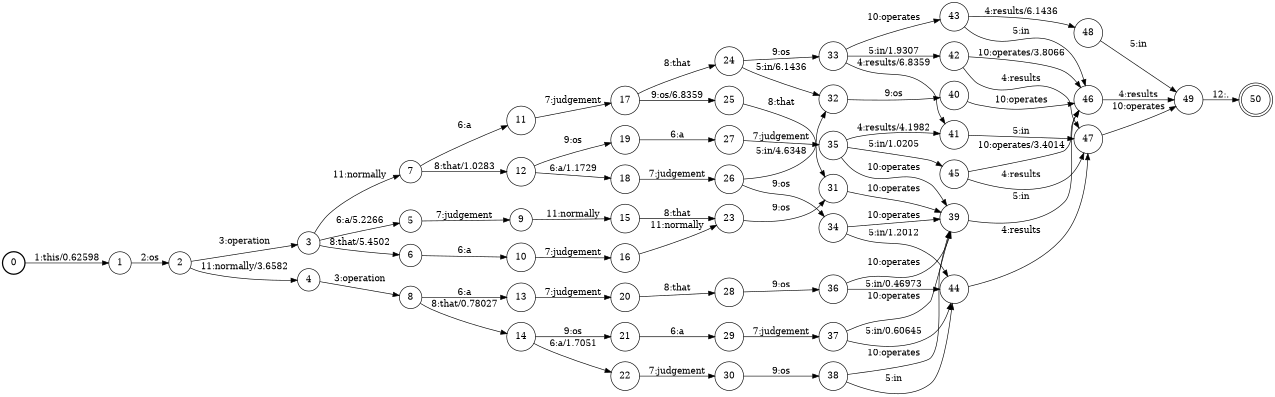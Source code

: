 digraph FST {
rankdir = LR;
size = "8.5,11";
label = "";
center = 1;
orientation = Portrait;
ranksep = "0.4";
nodesep = "0.25";
0 [label = "0", shape = circle, style = bold, fontsize = 14]
	0 -> 1 [label = "1:this/0.62598", fontsize = 14];
1 [label = "1", shape = circle, style = solid, fontsize = 14]
	1 -> 2 [label = "2:os", fontsize = 14];
2 [label = "2", shape = circle, style = solid, fontsize = 14]
	2 -> 3 [label = "3:operation", fontsize = 14];
	2 -> 4 [label = "11:normally/3.6582", fontsize = 14];
3 [label = "3", shape = circle, style = solid, fontsize = 14]
	3 -> 5 [label = "6:a/5.2266", fontsize = 14];
	3 -> 6 [label = "8:that/5.4502", fontsize = 14];
	3 -> 7 [label = "11:normally", fontsize = 14];
4 [label = "4", shape = circle, style = solid, fontsize = 14]
	4 -> 8 [label = "3:operation", fontsize = 14];
5 [label = "5", shape = circle, style = solid, fontsize = 14]
	5 -> 9 [label = "7:judgement", fontsize = 14];
6 [label = "6", shape = circle, style = solid, fontsize = 14]
	6 -> 10 [label = "6:a", fontsize = 14];
7 [label = "7", shape = circle, style = solid, fontsize = 14]
	7 -> 11 [label = "6:a", fontsize = 14];
	7 -> 12 [label = "8:that/1.0283", fontsize = 14];
8 [label = "8", shape = circle, style = solid, fontsize = 14]
	8 -> 13 [label = "6:a", fontsize = 14];
	8 -> 14 [label = "8:that/0.78027", fontsize = 14];
9 [label = "9", shape = circle, style = solid, fontsize = 14]
	9 -> 15 [label = "11:normally", fontsize = 14];
10 [label = "10", shape = circle, style = solid, fontsize = 14]
	10 -> 16 [label = "7:judgement", fontsize = 14];
11 [label = "11", shape = circle, style = solid, fontsize = 14]
	11 -> 17 [label = "7:judgement", fontsize = 14];
12 [label = "12", shape = circle, style = solid, fontsize = 14]
	12 -> 19 [label = "9:os", fontsize = 14];
	12 -> 18 [label = "6:a/1.1729", fontsize = 14];
13 [label = "13", shape = circle, style = solid, fontsize = 14]
	13 -> 20 [label = "7:judgement", fontsize = 14];
14 [label = "14", shape = circle, style = solid, fontsize = 14]
	14 -> 21 [label = "9:os", fontsize = 14];
	14 -> 22 [label = "6:a/1.7051", fontsize = 14];
15 [label = "15", shape = circle, style = solid, fontsize = 14]
	15 -> 23 [label = "8:that", fontsize = 14];
16 [label = "16", shape = circle, style = solid, fontsize = 14]
	16 -> 23 [label = "11:normally", fontsize = 14];
17 [label = "17", shape = circle, style = solid, fontsize = 14]
	17 -> 25 [label = "9:os/6.8359", fontsize = 14];
	17 -> 24 [label = "8:that", fontsize = 14];
18 [label = "18", shape = circle, style = solid, fontsize = 14]
	18 -> 26 [label = "7:judgement", fontsize = 14];
19 [label = "19", shape = circle, style = solid, fontsize = 14]
	19 -> 27 [label = "6:a", fontsize = 14];
20 [label = "20", shape = circle, style = solid, fontsize = 14]
	20 -> 28 [label = "8:that", fontsize = 14];
21 [label = "21", shape = circle, style = solid, fontsize = 14]
	21 -> 29 [label = "6:a", fontsize = 14];
22 [label = "22", shape = circle, style = solid, fontsize = 14]
	22 -> 30 [label = "7:judgement", fontsize = 14];
23 [label = "23", shape = circle, style = solid, fontsize = 14]
	23 -> 31 [label = "9:os", fontsize = 14];
24 [label = "24", shape = circle, style = solid, fontsize = 14]
	24 -> 33 [label = "9:os", fontsize = 14];
	24 -> 32 [label = "5:in/6.1436", fontsize = 14];
25 [label = "25", shape = circle, style = solid, fontsize = 14]
	25 -> 31 [label = "8:that", fontsize = 14];
26 [label = "26", shape = circle, style = solid, fontsize = 14]
	26 -> 34 [label = "9:os", fontsize = 14];
	26 -> 32 [label = "5:in/4.6348", fontsize = 14];
27 [label = "27", shape = circle, style = solid, fontsize = 14]
	27 -> 35 [label = "7:judgement", fontsize = 14];
28 [label = "28", shape = circle, style = solid, fontsize = 14]
	28 -> 36 [label = "9:os", fontsize = 14];
29 [label = "29", shape = circle, style = solid, fontsize = 14]
	29 -> 37 [label = "7:judgement", fontsize = 14];
30 [label = "30", shape = circle, style = solid, fontsize = 14]
	30 -> 38 [label = "9:os", fontsize = 14];
31 [label = "31", shape = circle, style = solid, fontsize = 14]
	31 -> 39 [label = "10:operates", fontsize = 14];
32 [label = "32", shape = circle, style = solid, fontsize = 14]
	32 -> 40 [label = "9:os", fontsize = 14];
33 [label = "33", shape = circle, style = solid, fontsize = 14]
	33 -> 41 [label = "4:results/6.8359", fontsize = 14];
	33 -> 42 [label = "5:in/1.9307", fontsize = 14];
	33 -> 43 [label = "10:operates", fontsize = 14];
34 [label = "34", shape = circle, style = solid, fontsize = 14]
	34 -> 44 [label = "5:in/1.2012", fontsize = 14];
	34 -> 39 [label = "10:operates", fontsize = 14];
35 [label = "35", shape = circle, style = solid, fontsize = 14]
	35 -> 41 [label = "4:results/4.1982", fontsize = 14];
	35 -> 45 [label = "5:in/1.0205", fontsize = 14];
	35 -> 39 [label = "10:operates", fontsize = 14];
36 [label = "36", shape = circle, style = solid, fontsize = 14]
	36 -> 44 [label = "5:in/0.46973", fontsize = 14];
	36 -> 39 [label = "10:operates", fontsize = 14];
37 [label = "37", shape = circle, style = solid, fontsize = 14]
	37 -> 44 [label = "5:in/0.60645", fontsize = 14];
	37 -> 39 [label = "10:operates", fontsize = 14];
38 [label = "38", shape = circle, style = solid, fontsize = 14]
	38 -> 44 [label = "5:in", fontsize = 14];
	38 -> 39 [label = "10:operates", fontsize = 14];
39 [label = "39", shape = circle, style = solid, fontsize = 14]
	39 -> 46 [label = "5:in", fontsize = 14];
40 [label = "40", shape = circle, style = solid, fontsize = 14]
	40 -> 46 [label = "10:operates", fontsize = 14];
41 [label = "41", shape = circle, style = solid, fontsize = 14]
	41 -> 47 [label = "5:in", fontsize = 14];
42 [label = "42", shape = circle, style = solid, fontsize = 14]
	42 -> 47 [label = "4:results", fontsize = 14];
	42 -> 46 [label = "10:operates/3.8066", fontsize = 14];
43 [label = "43", shape = circle, style = solid, fontsize = 14]
	43 -> 48 [label = "4:results/6.1436", fontsize = 14];
	43 -> 46 [label = "5:in", fontsize = 14];
44 [label = "44", shape = circle, style = solid, fontsize = 14]
	44 -> 47 [label = "4:results", fontsize = 14];
45 [label = "45", shape = circle, style = solid, fontsize = 14]
	45 -> 47 [label = "4:results", fontsize = 14];
	45 -> 46 [label = "10:operates/3.4014", fontsize = 14];
46 [label = "46", shape = circle, style = solid, fontsize = 14]
	46 -> 49 [label = "4:results", fontsize = 14];
47 [label = "47", shape = circle, style = solid, fontsize = 14]
	47 -> 49 [label = "10:operates", fontsize = 14];
48 [label = "48", shape = circle, style = solid, fontsize = 14]
	48 -> 49 [label = "5:in", fontsize = 14];
49 [label = "49", shape = circle, style = solid, fontsize = 14]
	49 -> 50 [label = "12:.", fontsize = 14];
50 [label = "50", shape = doublecircle, style = solid, fontsize = 14]
}
